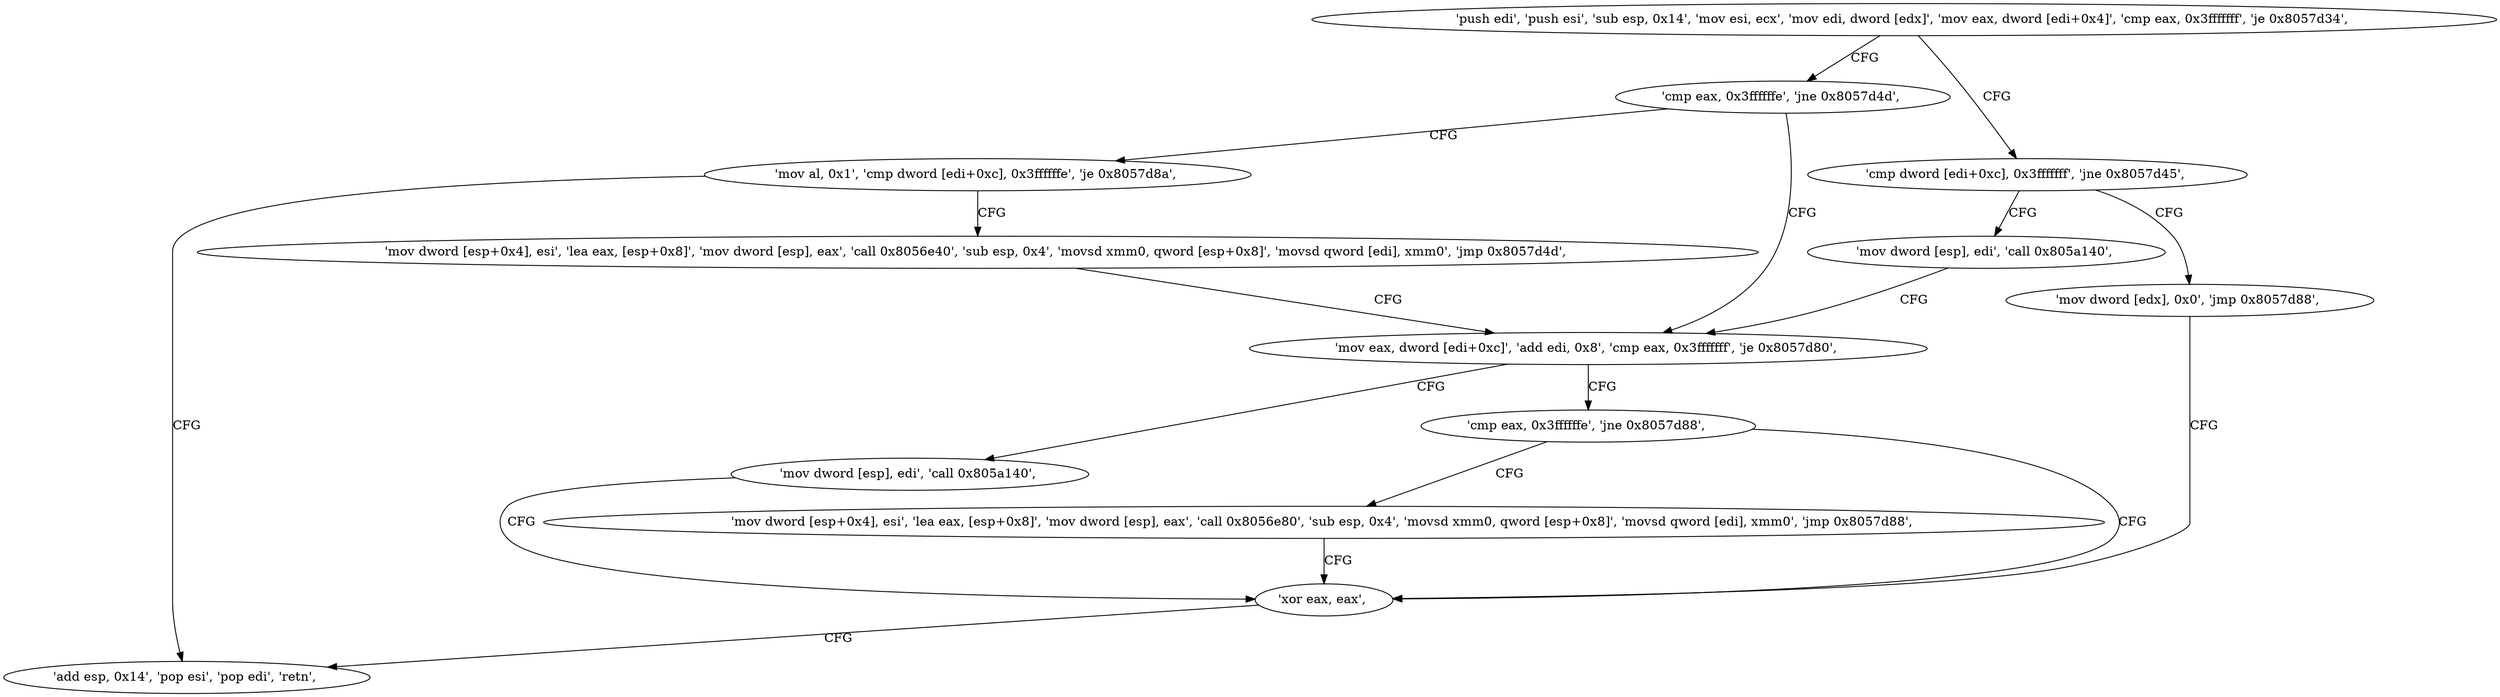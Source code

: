 digraph "func" {
"134577392" [label = "'push edi', 'push esi', 'sub esp, 0x14', 'mov esi, ecx', 'mov edi, dword [edx]', 'mov eax, dword [edi+0x4]', 'cmp eax, 0x3fffffff', 'je 0x8057d34', " ]
"134577460" [label = "'cmp dword [edi+0xc], 0x3fffffff', 'jne 0x8057d45', " ]
"134577411" [label = "'cmp eax, 0x3ffffffe', 'jne 0x8057d4d', " ]
"134577477" [label = "'mov dword [esp], edi', 'call 0x805a140', " ]
"134577469" [label = "'mov dword [edx], 0x0', 'jmp 0x8057d88', " ]
"134577485" [label = "'mov eax, dword [edi+0xc]', 'add edi, 0x8', 'cmp eax, 0x3fffffff', 'je 0x8057d80', " ]
"134577418" [label = "'mov al, 0x1', 'cmp dword [edi+0xc], 0x3ffffffe', 'je 0x8057d8a', " ]
"134577544" [label = "'xor eax, eax', " ]
"134577536" [label = "'mov dword [esp], edi', 'call 0x805a140', " ]
"134577498" [label = "'cmp eax, 0x3ffffffe', 'jne 0x8057d88', " ]
"134577546" [label = "'add esp, 0x14', 'pop esi', 'pop edi', 'retn', " ]
"134577429" [label = "'mov dword [esp+0x4], esi', 'lea eax, [esp+0x8]', 'mov dword [esp], eax', 'call 0x8056e40', 'sub esp, 0x4', 'movsd xmm0, qword [esp+0x8]', 'movsd qword [edi], xmm0', 'jmp 0x8057d4d', " ]
"134577505" [label = "'mov dword [esp+0x4], esi', 'lea eax, [esp+0x8]', 'mov dword [esp], eax', 'call 0x8056e80', 'sub esp, 0x4', 'movsd xmm0, qword [esp+0x8]', 'movsd qword [edi], xmm0', 'jmp 0x8057d88', " ]
"134577392" -> "134577460" [ label = "CFG" ]
"134577392" -> "134577411" [ label = "CFG" ]
"134577460" -> "134577477" [ label = "CFG" ]
"134577460" -> "134577469" [ label = "CFG" ]
"134577411" -> "134577485" [ label = "CFG" ]
"134577411" -> "134577418" [ label = "CFG" ]
"134577477" -> "134577485" [ label = "CFG" ]
"134577469" -> "134577544" [ label = "CFG" ]
"134577485" -> "134577536" [ label = "CFG" ]
"134577485" -> "134577498" [ label = "CFG" ]
"134577418" -> "134577546" [ label = "CFG" ]
"134577418" -> "134577429" [ label = "CFG" ]
"134577544" -> "134577546" [ label = "CFG" ]
"134577536" -> "134577544" [ label = "CFG" ]
"134577498" -> "134577544" [ label = "CFG" ]
"134577498" -> "134577505" [ label = "CFG" ]
"134577429" -> "134577485" [ label = "CFG" ]
"134577505" -> "134577544" [ label = "CFG" ]
}
